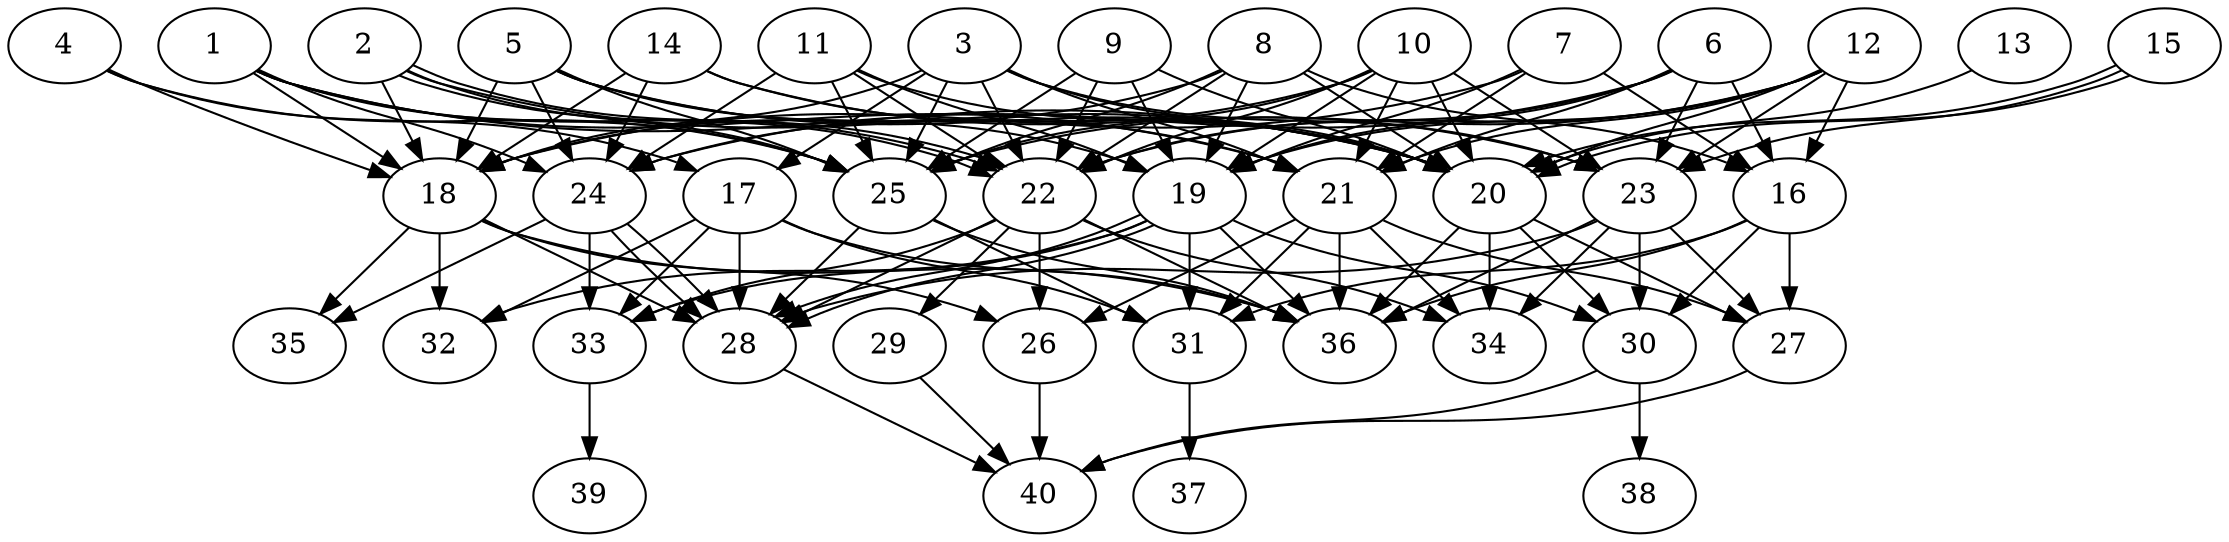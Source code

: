 // DAG automatically generated by daggen at Thu Oct  3 14:06:49 2019
// ./daggen --dot -n 40 --ccr 0.3 --fat 0.7 --regular 0.7 --density 0.9 --mindata 5242880 --maxdata 52428800 
digraph G {
  1 [size="68143787", alpha="0.20", expect_size="20443136"] 
  1 -> 18 [size ="20443136"]
  1 -> 20 [size ="20443136"]
  1 -> 21 [size ="20443136"]
  1 -> 22 [size ="20443136"]
  1 -> 24 [size ="20443136"]
  1 -> 25 [size ="20443136"]
  2 [size="138478933", alpha="0.09", expect_size="41543680"] 
  2 -> 18 [size ="41543680"]
  2 -> 20 [size ="41543680"]
  2 -> 22 [size ="41543680"]
  2 -> 22 [size ="41543680"]
  2 -> 25 [size ="41543680"]
  3 [size="133454507", alpha="0.14", expect_size="40036352"] 
  3 -> 17 [size ="40036352"]
  3 -> 18 [size ="40036352"]
  3 -> 20 [size ="40036352"]
  3 -> 21 [size ="40036352"]
  3 -> 22 [size ="40036352"]
  3 -> 23 [size ="40036352"]
  3 -> 25 [size ="40036352"]
  4 [size="166164480", alpha="0.11", expect_size="49849344"] 
  4 -> 17 [size ="49849344"]
  4 -> 18 [size ="49849344"]
  4 -> 25 [size ="49849344"]
  5 [size="93791573", alpha="0.07", expect_size="28137472"] 
  5 -> 18 [size ="28137472"]
  5 -> 19 [size ="28137472"]
  5 -> 20 [size ="28137472"]
  5 -> 21 [size ="28137472"]
  5 -> 24 [size ="28137472"]
  5 -> 25 [size ="28137472"]
  6 [size="34304000", alpha="0.18", expect_size="10291200"] 
  6 -> 16 [size ="10291200"]
  6 -> 19 [size ="10291200"]
  6 -> 21 [size ="10291200"]
  6 -> 22 [size ="10291200"]
  6 -> 23 [size ="10291200"]
  6 -> 24 [size ="10291200"]
  7 [size="148292267", alpha="0.15", expect_size="44487680"] 
  7 -> 16 [size ="44487680"]
  7 -> 18 [size ="44487680"]
  7 -> 19 [size ="44487680"]
  7 -> 21 [size ="44487680"]
  8 [size="104014507", alpha="0.08", expect_size="31204352"] 
  8 -> 16 [size ="31204352"]
  8 -> 18 [size ="31204352"]
  8 -> 19 [size ="31204352"]
  8 -> 20 [size ="31204352"]
  8 -> 22 [size ="31204352"]
  8 -> 25 [size ="31204352"]
  9 [size="22005760", alpha="0.05", expect_size="6601728"] 
  9 -> 19 [size ="6601728"]
  9 -> 20 [size ="6601728"]
  9 -> 22 [size ="6601728"]
  9 -> 25 [size ="6601728"]
  10 [size="160030720", alpha="0.12", expect_size="48009216"] 
  10 -> 19 [size ="48009216"]
  10 -> 20 [size ="48009216"]
  10 -> 21 [size ="48009216"]
  10 -> 22 [size ="48009216"]
  10 -> 23 [size ="48009216"]
  10 -> 24 [size ="48009216"]
  10 -> 25 [size ="48009216"]
  11 [size="51421867", alpha="0.13", expect_size="15426560"] 
  11 -> 19 [size ="15426560"]
  11 -> 20 [size ="15426560"]
  11 -> 22 [size ="15426560"]
  11 -> 24 [size ="15426560"]
  11 -> 25 [size ="15426560"]
  12 [size="49199787", alpha="0.02", expect_size="14759936"] 
  12 -> 16 [size ="14759936"]
  12 -> 19 [size ="14759936"]
  12 -> 20 [size ="14759936"]
  12 -> 21 [size ="14759936"]
  12 -> 22 [size ="14759936"]
  12 -> 23 [size ="14759936"]
  12 -> 25 [size ="14759936"]
  13 [size="122040320", alpha="0.14", expect_size="36612096"] 
  13 -> 20 [size ="36612096"]
  14 [size="77646507", alpha="0.01", expect_size="23293952"] 
  14 -> 18 [size ="23293952"]
  14 -> 20 [size ="23293952"]
  14 -> 23 [size ="23293952"]
  14 -> 24 [size ="23293952"]
  15 [size="162747733", alpha="0.01", expect_size="48824320"] 
  15 -> 20 [size ="48824320"]
  15 -> 20 [size ="48824320"]
  15 -> 23 [size ="48824320"]
  16 [size="56589653", alpha="0.09", expect_size="16976896"] 
  16 -> 27 [size ="16976896"]
  16 -> 30 [size ="16976896"]
  16 -> 31 [size ="16976896"]
  16 -> 36 [size ="16976896"]
  17 [size="41376427", alpha="0.08", expect_size="12412928"] 
  17 -> 28 [size ="12412928"]
  17 -> 31 [size ="12412928"]
  17 -> 32 [size ="12412928"]
  17 -> 33 [size ="12412928"]
  17 -> 36 [size ="12412928"]
  18 [size="159112533", alpha="0.11", expect_size="47733760"] 
  18 -> 26 [size ="47733760"]
  18 -> 28 [size ="47733760"]
  18 -> 32 [size ="47733760"]
  18 -> 35 [size ="47733760"]
  18 -> 36 [size ="47733760"]
  19 [size="62965760", alpha="0.15", expect_size="18889728"] 
  19 -> 28 [size ="18889728"]
  19 -> 28 [size ="18889728"]
  19 -> 30 [size ="18889728"]
  19 -> 31 [size ="18889728"]
  19 -> 32 [size ="18889728"]
  19 -> 33 [size ="18889728"]
  19 -> 36 [size ="18889728"]
  20 [size="105704107", alpha="0.04", expect_size="31711232"] 
  20 -> 27 [size ="31711232"]
  20 -> 30 [size ="31711232"]
  20 -> 34 [size ="31711232"]
  20 -> 36 [size ="31711232"]
  21 [size="44195840", alpha="0.19", expect_size="13258752"] 
  21 -> 26 [size ="13258752"]
  21 -> 27 [size ="13258752"]
  21 -> 31 [size ="13258752"]
  21 -> 34 [size ="13258752"]
  21 -> 36 [size ="13258752"]
  22 [size="146469547", alpha="0.09", expect_size="43940864"] 
  22 -> 26 [size ="43940864"]
  22 -> 28 [size ="43940864"]
  22 -> 29 [size ="43940864"]
  22 -> 33 [size ="43940864"]
  22 -> 34 [size ="43940864"]
  22 -> 36 [size ="43940864"]
  23 [size="162805760", alpha="0.15", expect_size="48841728"] 
  23 -> 27 [size ="48841728"]
  23 -> 28 [size ="48841728"]
  23 -> 30 [size ="48841728"]
  23 -> 34 [size ="48841728"]
  23 -> 36 [size ="48841728"]
  24 [size="117418667", alpha="0.19", expect_size="35225600"] 
  24 -> 28 [size ="35225600"]
  24 -> 28 [size ="35225600"]
  24 -> 33 [size ="35225600"]
  24 -> 35 [size ="35225600"]
  25 [size="122112000", alpha="0.13", expect_size="36633600"] 
  25 -> 28 [size ="36633600"]
  25 -> 31 [size ="36633600"]
  25 -> 36 [size ="36633600"]
  26 [size="127781547", alpha="0.08", expect_size="38334464"] 
  26 -> 40 [size ="38334464"]
  27 [size="37625173", alpha="0.01", expect_size="11287552"] 
  27 -> 40 [size ="11287552"]
  28 [size="101550080", alpha="0.05", expect_size="30465024"] 
  28 -> 40 [size ="30465024"]
  29 [size="32815787", alpha="0.09", expect_size="9844736"] 
  29 -> 40 [size ="9844736"]
  30 [size="153668267", alpha="0.11", expect_size="46100480"] 
  30 -> 38 [size ="46100480"]
  30 -> 40 [size ="46100480"]
  31 [size="27630933", alpha="0.18", expect_size="8289280"] 
  31 -> 37 [size ="8289280"]
  32 [size="19944107", alpha="0.08", expect_size="5983232"] 
  33 [size="94327467", alpha="0.12", expect_size="28298240"] 
  33 -> 39 [size ="28298240"]
  34 [size="52183040", alpha="0.04", expect_size="15654912"] 
  35 [size="42209280", alpha="0.14", expect_size="12662784"] 
  36 [size="140711253", alpha="0.09", expect_size="42213376"] 
  37 [size="49954133", alpha="0.07", expect_size="14986240"] 
  38 [size="58036907", alpha="0.03", expect_size="17411072"] 
  39 [size="94218240", alpha="0.05", expect_size="28265472"] 
  40 [size="163031040", alpha="0.18", expect_size="48909312"] 
}
